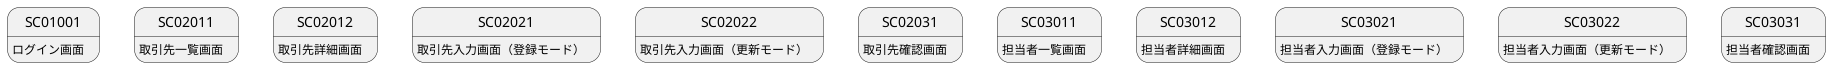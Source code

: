@startuml screens

SC01001:ログイン画面

SC02011:取引先一覧画面
SC02012:取引先詳細画面
SC02021:取引先入力画面（登録モード）
SC02022:取引先入力画面（更新モード）
SC02031:取引先確認画面  

SC03011:担当者一覧画面
SC03012:担当者詳細画面
SC03021:担当者入力画面（登録モード）
SC03022:担当者入力画面（更新モード）
SC03031:担当者確認画面

@enduml